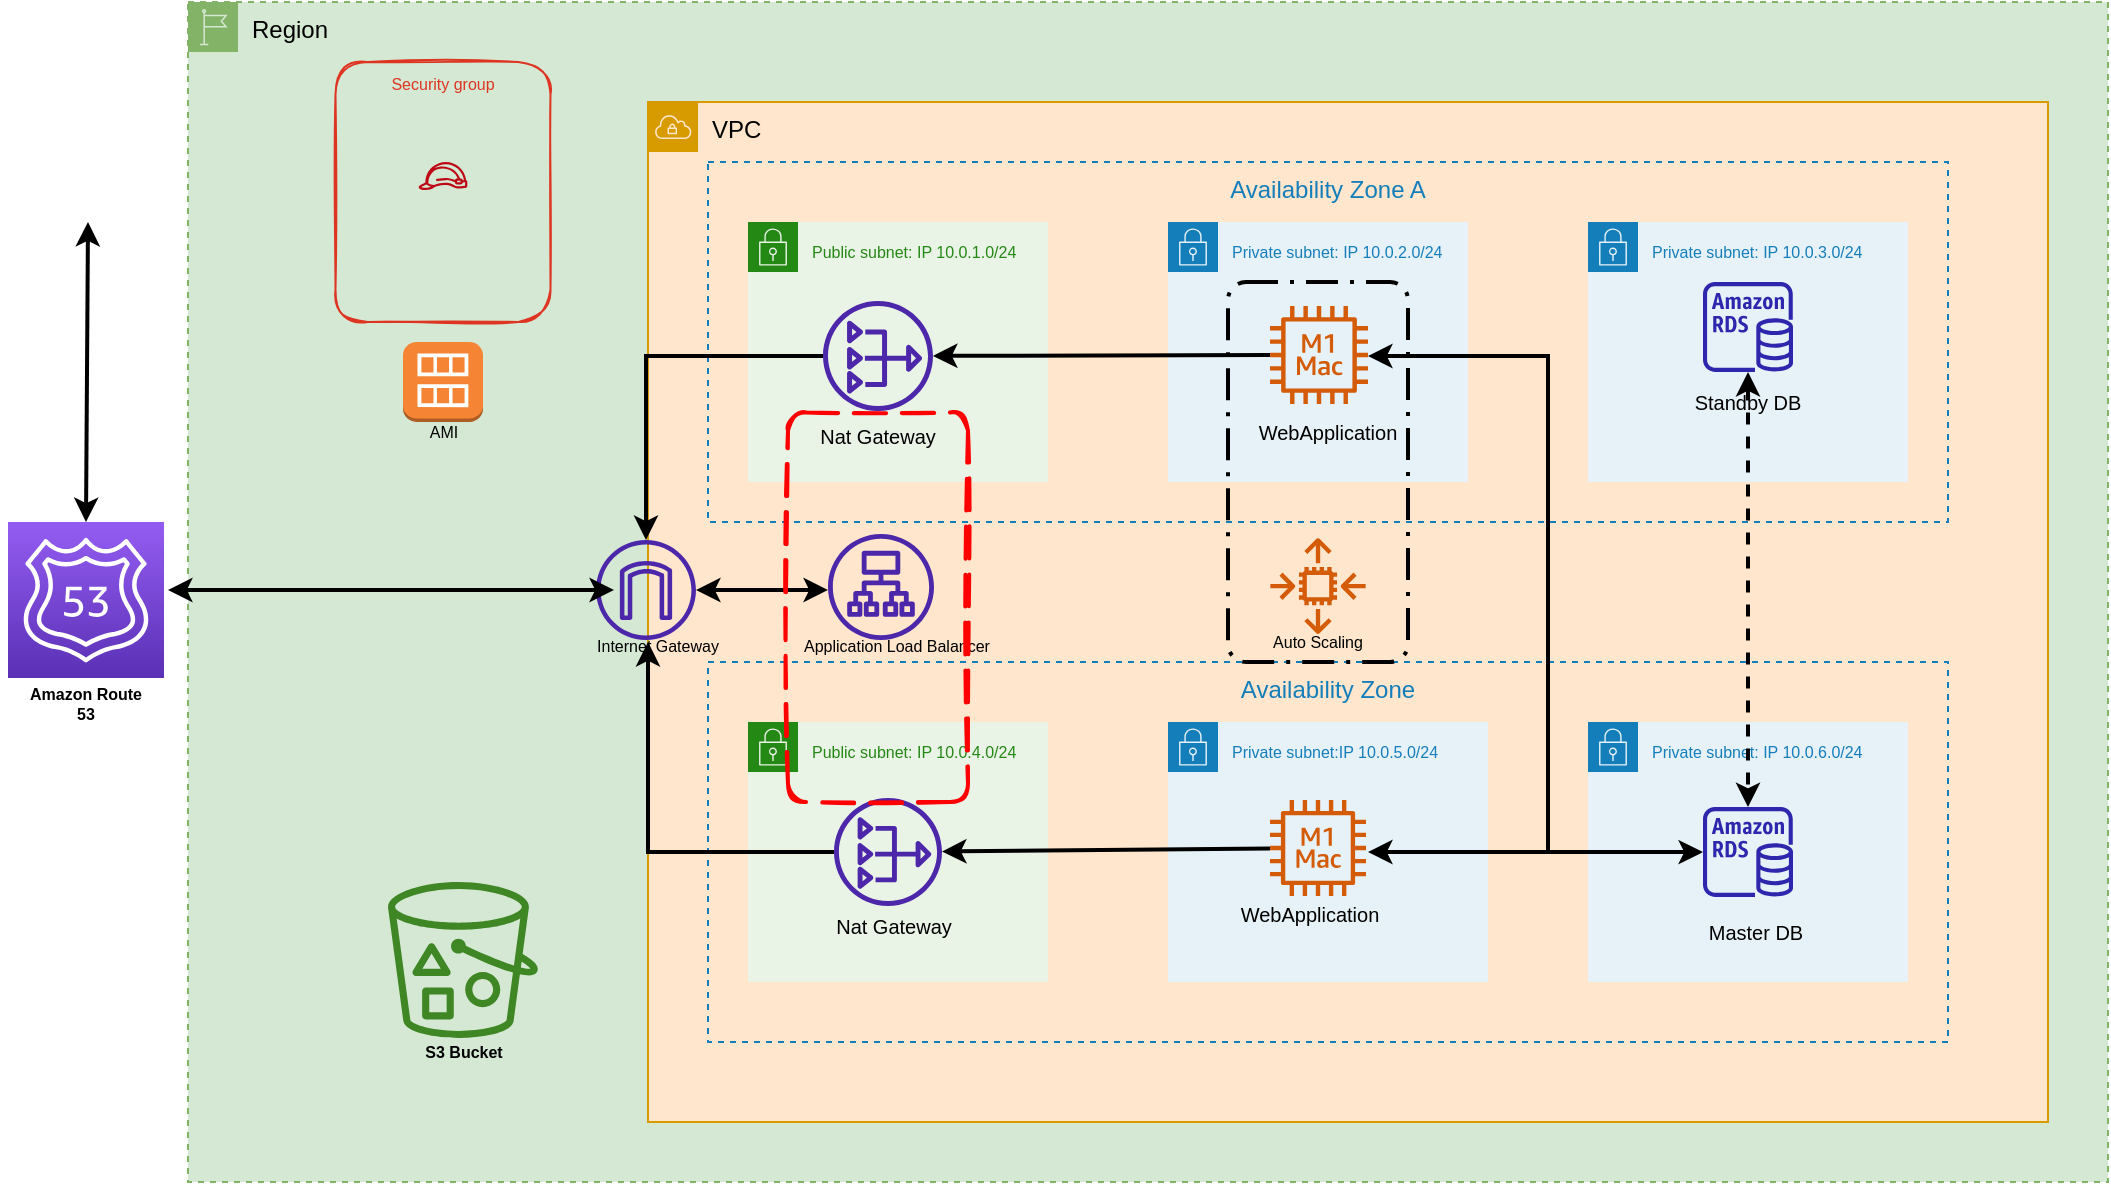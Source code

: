 <mxfile version="20.5.1" type="github"><diagram id="jykvt1xX2qjJJuVOKQjO" name="Page-1"><mxGraphModel dx="1632" dy="460" grid="1" gridSize="10" guides="1" tooltips="1" connect="1" arrows="1" fold="1" page="1" pageScale="1" pageWidth="850" pageHeight="1100" math="0" shadow="0"><root><mxCell id="0"/><mxCell id="1" parent="0"/><mxCell id="D4ShDPF0dCXjn5R1oBv3-1" value="Region" style="points=[[0,0],[0.25,0],[0.5,0],[0.75,0],[1,0],[1,0.25],[1,0.5],[1,0.75],[1,1],[0.75,1],[0.5,1],[0.25,1],[0,1],[0,0.75],[0,0.5],[0,0.25]];outlineConnect=0;html=1;whiteSpace=wrap;fontSize=12;fontStyle=0;container=1;pointerEvents=0;collapsible=0;recursiveResize=0;shape=mxgraph.aws4.group;grIcon=mxgraph.aws4.group_region;strokeColor=#82b366;fillColor=#d5e8d4;verticalAlign=top;align=left;spacingLeft=30;dashed=1;" vertex="1" parent="1"><mxGeometry x="-160" y="10" width="960" height="590" as="geometry"/></mxCell><mxCell id="D4ShDPF0dCXjn5R1oBv3-42" value="" style="sketch=0;outlineConnect=0;fontColor=#232F3E;gradientColor=none;fillColor=#3F8624;strokeColor=none;dashed=0;verticalLabelPosition=bottom;verticalAlign=top;align=center;html=1;fontSize=12;fontStyle=0;aspect=fixed;pointerEvents=1;shape=mxgraph.aws4.bucket_with_objects;" vertex="1" parent="D4ShDPF0dCXjn5R1oBv3-1"><mxGeometry x="100" y="440" width="75" height="78" as="geometry"/></mxCell><mxCell id="D4ShDPF0dCXjn5R1oBv3-43" value="&lt;b&gt;S3 Bucket&lt;/b&gt;" style="text;html=1;strokeColor=none;fillColor=none;align=center;verticalAlign=middle;whiteSpace=wrap;rounded=0;fontSize=8;" vertex="1" parent="D4ShDPF0dCXjn5R1oBv3-1"><mxGeometry x="107.5" y="510" width="60" height="30" as="geometry"/></mxCell><mxCell id="D4ShDPF0dCXjn5R1oBv3-44" value="" style="outlineConnect=0;dashed=0;verticalLabelPosition=bottom;verticalAlign=top;align=center;html=1;shape=mxgraph.aws3.ami;fillColor=#F58534;gradientColor=none;fontSize=8;" vertex="1" parent="D4ShDPF0dCXjn5R1oBv3-1"><mxGeometry x="107.5" y="170" width="40" height="40" as="geometry"/></mxCell><mxCell id="D4ShDPF0dCXjn5R1oBv3-45" value="AMI" style="text;html=1;strokeColor=none;fillColor=none;align=center;verticalAlign=middle;whiteSpace=wrap;rounded=0;fontSize=8;" vertex="1" parent="D4ShDPF0dCXjn5R1oBv3-1"><mxGeometry x="97.5" y="210" width="60" height="10" as="geometry"/></mxCell><mxCell id="D4ShDPF0dCXjn5R1oBv3-49" value="" style="sketch=0;outlineConnect=0;fontColor=#232F3E;gradientColor=none;fillColor=#BF0816;strokeColor=none;dashed=0;verticalLabelPosition=bottom;verticalAlign=top;align=center;html=1;fontSize=12;fontStyle=0;aspect=fixed;pointerEvents=1;shape=mxgraph.aws4.role;" vertex="1" parent="D4ShDPF0dCXjn5R1oBv3-1"><mxGeometry x="115.09" y="80" width="24.82" height="14" as="geometry"/></mxCell><mxCell id="D4ShDPF0dCXjn5R1oBv3-96" value="Security group" style="fillColor=none;strokeColor=#DD3522;verticalAlign=top;fontStyle=0;fontColor=#DD3522;rounded=1;sketch=1;fontSize=8;" vertex="1" parent="D4ShDPF0dCXjn5R1oBv3-1"><mxGeometry x="73.75" y="30" width="107.5" height="130" as="geometry"/></mxCell><mxCell id="D4ShDPF0dCXjn5R1oBv3-5" value="VPC" style="points=[[0,0],[0.25,0],[0.5,0],[0.75,0],[1,0],[1,0.25],[1,0.5],[1,0.75],[1,1],[0.75,1],[0.5,1],[0.25,1],[0,1],[0,0.75],[0,0.5],[0,0.25]];outlineConnect=0;html=1;whiteSpace=wrap;fontSize=12;fontStyle=0;container=1;pointerEvents=0;collapsible=0;recursiveResize=0;shape=mxgraph.aws4.group;grIcon=mxgraph.aws4.group_vpc;strokeColor=#d79b00;fillColor=#ffe6cc;verticalAlign=top;align=left;spacingLeft=30;dashed=0;" vertex="1" parent="1"><mxGeometry x="70" y="60" width="700" height="510" as="geometry"/></mxCell><mxCell id="D4ShDPF0dCXjn5R1oBv3-6" value="Availability Zone A" style="fillColor=none;strokeColor=#147EBA;dashed=1;verticalAlign=top;fontStyle=0;fontColor=#147EBA;" vertex="1" parent="D4ShDPF0dCXjn5R1oBv3-5"><mxGeometry x="30" y="30" width="620" height="180" as="geometry"/></mxCell><mxCell id="D4ShDPF0dCXjn5R1oBv3-7" value="Availability Zone" style="fillColor=none;strokeColor=#147EBA;dashed=1;verticalAlign=top;fontStyle=0;fontColor=#147EBA;" vertex="1" parent="D4ShDPF0dCXjn5R1oBv3-5"><mxGeometry x="30" y="280" width="620" height="190" as="geometry"/></mxCell><mxCell id="D4ShDPF0dCXjn5R1oBv3-9" value="&lt;font style=&quot;font-size: 8px;&quot;&gt;Public subnet: IP 10.0.1.0/24&lt;/font&gt;" style="points=[[0,0],[0.25,0],[0.5,0],[0.75,0],[1,0],[1,0.25],[1,0.5],[1,0.75],[1,1],[0.75,1],[0.5,1],[0.25,1],[0,1],[0,0.75],[0,0.5],[0,0.25]];outlineConnect=0;gradientColor=none;html=1;whiteSpace=wrap;fontSize=12;fontStyle=0;container=1;pointerEvents=0;collapsible=0;recursiveResize=0;shape=mxgraph.aws4.group;grIcon=mxgraph.aws4.group_security_group;grStroke=0;strokeColor=#248814;fillColor=#E9F3E6;verticalAlign=top;align=left;spacingLeft=30;fontColor=#248814;dashed=0;" vertex="1" parent="D4ShDPF0dCXjn5R1oBv3-5"><mxGeometry x="50" y="60" width="150" height="130" as="geometry"/></mxCell><mxCell id="D4ShDPF0dCXjn5R1oBv3-22" value="" style="sketch=0;outlineConnect=0;fontColor=#232F3E;gradientColor=none;fillColor=#4D27AA;strokeColor=none;dashed=0;verticalLabelPosition=bottom;verticalAlign=top;align=center;html=1;fontSize=12;fontStyle=0;aspect=fixed;pointerEvents=1;shape=mxgraph.aws4.nat_gateway;" vertex="1" parent="D4ShDPF0dCXjn5R1oBv3-9"><mxGeometry x="37.5" y="39.5" width="55" height="55" as="geometry"/></mxCell><mxCell id="D4ShDPF0dCXjn5R1oBv3-31" value="Nat Gateway" style="text;html=1;strokeColor=none;fillColor=none;align=center;verticalAlign=middle;whiteSpace=wrap;rounded=0;fontSize=10;" vertex="1" parent="D4ShDPF0dCXjn5R1oBv3-9"><mxGeometry x="30" y="91.5" width="70" height="30" as="geometry"/></mxCell><mxCell id="D4ShDPF0dCXjn5R1oBv3-12" value="&lt;font style=&quot;font-size: 8px;&quot;&gt;Public subnet: IP 10.0.4.0/24&lt;/font&gt;" style="points=[[0,0],[0.25,0],[0.5,0],[0.75,0],[1,0],[1,0.25],[1,0.5],[1,0.75],[1,1],[0.75,1],[0.5,1],[0.25,1],[0,1],[0,0.75],[0,0.5],[0,0.25]];outlineConnect=0;gradientColor=none;html=1;whiteSpace=wrap;fontSize=12;fontStyle=0;container=1;pointerEvents=0;collapsible=0;recursiveResize=0;shape=mxgraph.aws4.group;grIcon=mxgraph.aws4.group_security_group;grStroke=0;strokeColor=#248814;fillColor=#E9F3E6;verticalAlign=top;align=left;spacingLeft=30;fontColor=#248814;dashed=0;" vertex="1" parent="D4ShDPF0dCXjn5R1oBv3-5"><mxGeometry x="50" y="310" width="150" height="130" as="geometry"/></mxCell><mxCell id="D4ShDPF0dCXjn5R1oBv3-23" value="" style="sketch=0;outlineConnect=0;fontColor=#232F3E;gradientColor=none;fillColor=#4D27AA;strokeColor=none;dashed=0;verticalLabelPosition=bottom;verticalAlign=top;align=center;html=1;fontSize=12;fontStyle=0;aspect=fixed;pointerEvents=1;shape=mxgraph.aws4.nat_gateway;" vertex="1" parent="D4ShDPF0dCXjn5R1oBv3-12"><mxGeometry x="43" y="38" width="54" height="54" as="geometry"/></mxCell><mxCell id="D4ShDPF0dCXjn5R1oBv3-13" value="&lt;font style=&quot;font-size: 8px;&quot;&gt;Private subnet: IP 10.0.2.0/24&lt;/font&gt;" style="points=[[0,0],[0.25,0],[0.5,0],[0.75,0],[1,0],[1,0.25],[1,0.5],[1,0.75],[1,1],[0.75,1],[0.5,1],[0.25,1],[0,1],[0,0.75],[0,0.5],[0,0.25]];outlineConnect=0;gradientColor=none;html=1;whiteSpace=wrap;fontSize=12;fontStyle=0;container=1;pointerEvents=0;collapsible=0;recursiveResize=0;shape=mxgraph.aws4.group;grIcon=mxgraph.aws4.group_security_group;grStroke=0;strokeColor=#147EBA;fillColor=#E6F2F8;verticalAlign=top;align=left;spacingLeft=30;fontColor=#147EBA;dashed=0;" vertex="1" parent="D4ShDPF0dCXjn5R1oBv3-5"><mxGeometry x="260" y="60" width="150" height="130" as="geometry"/></mxCell><mxCell id="D4ShDPF0dCXjn5R1oBv3-20" value="" style="sketch=0;outlineConnect=0;fontColor=#232F3E;gradientColor=none;fillColor=#D45B07;strokeColor=none;dashed=0;verticalLabelPosition=bottom;verticalAlign=top;align=center;html=1;fontSize=12;fontStyle=0;aspect=fixed;pointerEvents=1;shape=mxgraph.aws4.ec2_m1_mac_instance;" vertex="1" parent="D4ShDPF0dCXjn5R1oBv3-13"><mxGeometry x="51" y="42" width="49" height="49" as="geometry"/></mxCell><mxCell id="D4ShDPF0dCXjn5R1oBv3-14" value="&lt;font style=&quot;font-size: 8px;&quot;&gt;Private subnet:IP 10.0.5.0/24&lt;/font&gt;" style="points=[[0,0],[0.25,0],[0.5,0],[0.75,0],[1,0],[1,0.25],[1,0.5],[1,0.75],[1,1],[0.75,1],[0.5,1],[0.25,1],[0,1],[0,0.75],[0,0.5],[0,0.25]];outlineConnect=0;gradientColor=none;html=1;whiteSpace=wrap;fontSize=12;fontStyle=0;container=1;pointerEvents=0;collapsible=0;recursiveResize=0;shape=mxgraph.aws4.group;grIcon=mxgraph.aws4.group_security_group;grStroke=0;strokeColor=#147EBA;fillColor=#E6F2F8;verticalAlign=top;align=left;spacingLeft=30;fontColor=#147EBA;dashed=0;" vertex="1" parent="D4ShDPF0dCXjn5R1oBv3-5"><mxGeometry x="260" y="310" width="160" height="130" as="geometry"/></mxCell><mxCell id="D4ShDPF0dCXjn5R1oBv3-30" value="&lt;font style=&quot;font-size: 10px;&quot;&gt;WebApplication&lt;/font&gt;" style="text;html=1;strokeColor=none;fillColor=none;align=center;verticalAlign=middle;whiteSpace=wrap;rounded=0;" vertex="1" parent="D4ShDPF0dCXjn5R1oBv3-14"><mxGeometry x="41" y="80" width="60" height="31" as="geometry"/></mxCell><mxCell id="D4ShDPF0dCXjn5R1oBv3-15" value="&lt;font style=&quot;font-size: 8px;&quot;&gt;Private subnet: IP 10.0.3.0/24&lt;/font&gt;" style="points=[[0,0],[0.25,0],[0.5,0],[0.75,0],[1,0],[1,0.25],[1,0.5],[1,0.75],[1,1],[0.75,1],[0.5,1],[0.25,1],[0,1],[0,0.75],[0,0.5],[0,0.25]];outlineConnect=0;gradientColor=none;html=1;whiteSpace=wrap;fontSize=12;fontStyle=0;container=1;pointerEvents=0;collapsible=0;recursiveResize=0;shape=mxgraph.aws4.group;grIcon=mxgraph.aws4.group_security_group;grStroke=0;strokeColor=#147EBA;fillColor=#E6F2F8;verticalAlign=top;align=left;spacingLeft=30;fontColor=#147EBA;dashed=0;" vertex="1" parent="D4ShDPF0dCXjn5R1oBv3-5"><mxGeometry x="470" y="60" width="160" height="130" as="geometry"/></mxCell><mxCell id="D4ShDPF0dCXjn5R1oBv3-25" value="" style="sketch=0;outlineConnect=0;fontColor=#232F3E;gradientColor=none;fillColor=#2E27AD;strokeColor=none;dashed=0;verticalLabelPosition=bottom;verticalAlign=top;align=center;html=1;fontSize=12;fontStyle=0;aspect=fixed;pointerEvents=1;shape=mxgraph.aws4.rds_instance;" vertex="1" parent="D4ShDPF0dCXjn5R1oBv3-15"><mxGeometry x="57.5" y="30" width="45" height="45" as="geometry"/></mxCell><mxCell id="D4ShDPF0dCXjn5R1oBv3-36" value="Standby DB" style="text;html=1;strokeColor=none;fillColor=none;align=center;verticalAlign=middle;whiteSpace=wrap;rounded=0;fontSize=10;" vertex="1" parent="D4ShDPF0dCXjn5R1oBv3-15"><mxGeometry x="50" y="75" width="60" height="30" as="geometry"/></mxCell><mxCell id="D4ShDPF0dCXjn5R1oBv3-16" value="&lt;font style=&quot;font-size: 8px;&quot;&gt;Private subnet: IP 10.0.6.0/24&lt;/font&gt;" style="points=[[0,0],[0.25,0],[0.5,0],[0.75,0],[1,0],[1,0.25],[1,0.5],[1,0.75],[1,1],[0.75,1],[0.5,1],[0.25,1],[0,1],[0,0.75],[0,0.5],[0,0.25]];outlineConnect=0;gradientColor=none;html=1;whiteSpace=wrap;fontSize=12;fontStyle=0;container=1;pointerEvents=0;collapsible=0;recursiveResize=0;shape=mxgraph.aws4.group;grIcon=mxgraph.aws4.group_security_group;grStroke=0;strokeColor=#147EBA;fillColor=#E6F2F8;verticalAlign=top;align=left;spacingLeft=30;fontColor=#147EBA;dashed=0;" vertex="1" parent="D4ShDPF0dCXjn5R1oBv3-5"><mxGeometry x="470" y="310" width="160" height="130" as="geometry"/></mxCell><mxCell id="D4ShDPF0dCXjn5R1oBv3-26" value="" style="sketch=0;outlineConnect=0;fontColor=#232F3E;gradientColor=none;fillColor=#2E27AD;strokeColor=none;dashed=0;verticalLabelPosition=bottom;verticalAlign=top;align=center;html=1;fontSize=12;fontStyle=0;aspect=fixed;pointerEvents=1;shape=mxgraph.aws4.rds_instance;" vertex="1" parent="D4ShDPF0dCXjn5R1oBv3-16"><mxGeometry x="57.5" y="42.5" width="45" height="45" as="geometry"/></mxCell><mxCell id="D4ShDPF0dCXjn5R1oBv3-35" value="Master DB" style="text;html=1;strokeColor=none;fillColor=none;align=center;verticalAlign=middle;whiteSpace=wrap;rounded=0;fontSize=10;" vertex="1" parent="D4ShDPF0dCXjn5R1oBv3-16"><mxGeometry x="54" y="90" width="60" height="30" as="geometry"/></mxCell><mxCell id="D4ShDPF0dCXjn5R1oBv3-28" value="" style="sketch=0;outlineConnect=0;fontColor=#232F3E;gradientColor=none;fillColor=#4D27AA;strokeColor=none;dashed=0;verticalLabelPosition=bottom;verticalAlign=top;align=center;html=1;fontSize=12;fontStyle=0;aspect=fixed;pointerEvents=1;shape=mxgraph.aws4.internet_gateway;" vertex="1" parent="D4ShDPF0dCXjn5R1oBv3-5"><mxGeometry x="-26" y="219" width="50" height="50" as="geometry"/></mxCell><mxCell id="D4ShDPF0dCXjn5R1oBv3-32" value="Nat Gateway" style="text;html=1;strokeColor=none;fillColor=none;align=center;verticalAlign=middle;whiteSpace=wrap;rounded=0;fontSize=10;" vertex="1" parent="D4ShDPF0dCXjn5R1oBv3-5"><mxGeometry x="83" y="397" width="80" height="30" as="geometry"/></mxCell><mxCell id="D4ShDPF0dCXjn5R1oBv3-29" value="&lt;font style=&quot;font-size: 10px;&quot;&gt;WebApplication&lt;/font&gt;" style="text;html=1;strokeColor=none;fillColor=none;align=center;verticalAlign=middle;whiteSpace=wrap;rounded=0;" vertex="1" parent="D4ShDPF0dCXjn5R1oBv3-5"><mxGeometry x="310" y="150" width="60" height="30" as="geometry"/></mxCell><mxCell id="D4ShDPF0dCXjn5R1oBv3-74" style="edgeStyle=none;rounded=0;orthogonalLoop=1;jettySize=auto;html=1;fontSize=8;strokeWidth=2;" edge="1" parent="D4ShDPF0dCXjn5R1oBv3-5" source="D4ShDPF0dCXjn5R1oBv3-21" target="D4ShDPF0dCXjn5R1oBv3-23"><mxGeometry relative="1" as="geometry"/></mxCell><mxCell id="D4ShDPF0dCXjn5R1oBv3-21" value="" style="sketch=0;outlineConnect=0;fontColor=#232F3E;gradientColor=none;fillColor=#D45B07;strokeColor=none;dashed=0;verticalLabelPosition=bottom;verticalAlign=top;align=center;html=1;fontSize=12;fontStyle=0;aspect=fixed;pointerEvents=1;shape=mxgraph.aws4.ec2_m1_mac_instance;" vertex="1" parent="D4ShDPF0dCXjn5R1oBv3-5"><mxGeometry x="311" y="349" width="48" height="48" as="geometry"/></mxCell><mxCell id="D4ShDPF0dCXjn5R1oBv3-37" value="" style="sketch=0;outlineConnect=0;fontColor=#232F3E;gradientColor=none;fillColor=#D45B07;strokeColor=none;dashed=0;verticalLabelPosition=bottom;verticalAlign=top;align=center;html=1;fontSize=12;fontStyle=0;aspect=fixed;pointerEvents=1;shape=mxgraph.aws4.auto_scaling2;" vertex="1" parent="D4ShDPF0dCXjn5R1oBv3-5"><mxGeometry x="311" y="218" width="48" height="48" as="geometry"/></mxCell><mxCell id="D4ShDPF0dCXjn5R1oBv3-38" value="Auto Scaling" style="text;html=1;strokeColor=none;fillColor=none;align=center;verticalAlign=middle;whiteSpace=wrap;rounded=0;fontSize=8;" vertex="1" parent="D4ShDPF0dCXjn5R1oBv3-5"><mxGeometry x="305" y="255" width="60" height="30" as="geometry"/></mxCell><mxCell id="D4ShDPF0dCXjn5R1oBv3-39" value="" style="sketch=0;outlineConnect=0;fontColor=#232F3E;gradientColor=none;fillColor=#4D27AA;strokeColor=none;dashed=0;verticalLabelPosition=bottom;verticalAlign=top;align=center;html=1;fontSize=12;fontStyle=0;aspect=fixed;pointerEvents=1;shape=mxgraph.aws4.application_load_balancer;" vertex="1" parent="D4ShDPF0dCXjn5R1oBv3-5"><mxGeometry x="90" y="216" width="53" height="53" as="geometry"/></mxCell><mxCell id="D4ShDPF0dCXjn5R1oBv3-41" value="Application Load Balancer" style="text;html=1;strokeColor=none;fillColor=none;align=center;verticalAlign=middle;whiteSpace=wrap;rounded=0;fontSize=8;" vertex="1" parent="D4ShDPF0dCXjn5R1oBv3-5"><mxGeometry x="76" y="257" width="97" height="30" as="geometry"/></mxCell><mxCell id="D4ShDPF0dCXjn5R1oBv3-40" value="Internet Gateway" style="text;html=1;strokeColor=none;fillColor=none;align=center;verticalAlign=middle;whiteSpace=wrap;rounded=0;fontSize=8;" vertex="1" parent="D4ShDPF0dCXjn5R1oBv3-5"><mxGeometry x="-30" y="257" width="70" height="30" as="geometry"/></mxCell><mxCell id="D4ShDPF0dCXjn5R1oBv3-50" value="" style="rounded=1;arcSize=10;dashed=1;fillColor=none;gradientColor=none;dashPattern=8 3 1 3;strokeWidth=2;fontSize=8;" vertex="1" parent="D4ShDPF0dCXjn5R1oBv3-5"><mxGeometry x="290" y="90" width="90" height="190" as="geometry"/></mxCell><mxCell id="D4ShDPF0dCXjn5R1oBv3-63" value="" style="endArrow=classic;startArrow=classic;html=1;rounded=0;fontSize=8;exitX=0.5;exitY=0;exitDx=0;exitDy=0;strokeWidth=2;shadow=0;sketch=0;jumpStyle=none;dashed=1;" edge="1" parent="D4ShDPF0dCXjn5R1oBv3-5" source="D4ShDPF0dCXjn5R1oBv3-36" target="D4ShDPF0dCXjn5R1oBv3-26"><mxGeometry width="50" height="50" relative="1" as="geometry"><mxPoint x="270" y="270" as="sourcePoint"/><mxPoint x="320" y="220" as="targetPoint"/><Array as="points"/></mxGeometry></mxCell><mxCell id="D4ShDPF0dCXjn5R1oBv3-67" value="" style="endArrow=classic;startArrow=classic;html=1;rounded=0;fontSize=8;strokeWidth=2;edgeStyle=orthogonalEdgeStyle;" edge="1" parent="D4ShDPF0dCXjn5R1oBv3-5" source="D4ShDPF0dCXjn5R1oBv3-26"><mxGeometry width="50" height="50" relative="1" as="geometry"><mxPoint x="640" y="422.556" as="sourcePoint"/><mxPoint x="360" y="375" as="targetPoint"/></mxGeometry></mxCell><mxCell id="D4ShDPF0dCXjn5R1oBv3-72" style="edgeStyle=none;rounded=0;orthogonalLoop=1;jettySize=auto;html=1;fontSize=8;strokeWidth=2;" edge="1" parent="D4ShDPF0dCXjn5R1oBv3-5" source="D4ShDPF0dCXjn5R1oBv3-20" target="D4ShDPF0dCXjn5R1oBv3-22"><mxGeometry relative="1" as="geometry"><mxPoint x="160" y="127" as="targetPoint"/></mxGeometry></mxCell><mxCell id="D4ShDPF0dCXjn5R1oBv3-75" value="" style="endArrow=classic;startArrow=classic;html=1;rounded=0;shadow=0;sketch=0;strokeWidth=2;fontSize=8;jumpStyle=none;" edge="1" parent="D4ShDPF0dCXjn5R1oBv3-5" target="D4ShDPF0dCXjn5R1oBv3-28"><mxGeometry width="50" height="50" relative="1" as="geometry"><mxPoint x="90" y="244" as="sourcePoint"/><mxPoint x="320" y="220" as="targetPoint"/></mxGeometry></mxCell><mxCell id="D4ShDPF0dCXjn5R1oBv3-81" value="" style="edgeStyle=segmentEdgeStyle;endArrow=classic;html=1;rounded=0;shadow=0;sketch=0;strokeWidth=2;fontSize=8;jumpStyle=none;" edge="1" parent="D4ShDPF0dCXjn5R1oBv3-5" source="D4ShDPF0dCXjn5R1oBv3-22" target="D4ShDPF0dCXjn5R1oBv3-28"><mxGeometry width="50" height="50" relative="1" as="geometry"><mxPoint x="-20" y="270" as="sourcePoint"/><mxPoint x="30" y="220" as="targetPoint"/></mxGeometry></mxCell><mxCell id="D4ShDPF0dCXjn5R1oBv3-82" value="" style="edgeStyle=segmentEdgeStyle;endArrow=classic;html=1;rounded=0;shadow=0;sketch=0;strokeWidth=2;fontSize=8;jumpStyle=none;" edge="1" parent="D4ShDPF0dCXjn5R1oBv3-5" source="D4ShDPF0dCXjn5R1oBv3-23"><mxGeometry width="50" height="50" relative="1" as="geometry"><mxPoint x="-20" y="270" as="sourcePoint"/><mxPoint y="270" as="targetPoint"/><Array as="points"><mxPoint y="375"/></Array></mxGeometry></mxCell><mxCell id="D4ShDPF0dCXjn5R1oBv3-92" value="" style="endArrow=classic;html=1;rounded=0;shadow=0;sketch=0;strokeWidth=2;fontSize=8;jumpStyle=none;" edge="1" parent="D4ShDPF0dCXjn5R1oBv3-5"><mxGeometry width="50" height="50" relative="1" as="geometry"><mxPoint x="450" y="127" as="sourcePoint"/><mxPoint x="360" y="127" as="targetPoint"/></mxGeometry></mxCell><mxCell id="D4ShDPF0dCXjn5R1oBv3-95" value="" style="rounded=1;arcSize=10;dashed=1;strokeColor=#ff0000;fillColor=none;gradientColor=none;dashPattern=8 4;strokeWidth=2;sketch=1;fontSize=8;" vertex="1" parent="D4ShDPF0dCXjn5R1oBv3-5"><mxGeometry x="70" y="155.25" width="90" height="194.75" as="geometry"/></mxCell><mxCell id="D4ShDPF0dCXjn5R1oBv3-46" value="" style="sketch=0;points=[[0,0,0],[0.25,0,0],[0.5,0,0],[0.75,0,0],[1,0,0],[0,1,0],[0.25,1,0],[0.5,1,0],[0.75,1,0],[1,1,0],[0,0.25,0],[0,0.5,0],[0,0.75,0],[1,0.25,0],[1,0.5,0],[1,0.75,0]];outlineConnect=0;fontColor=#232F3E;gradientColor=#945DF2;gradientDirection=north;fillColor=#5A30B5;strokeColor=#ffffff;dashed=0;verticalLabelPosition=bottom;verticalAlign=top;align=center;html=1;fontSize=12;fontStyle=0;aspect=fixed;shape=mxgraph.aws4.resourceIcon;resIcon=mxgraph.aws4.route_53;" vertex="1" parent="1"><mxGeometry x="-250" y="270" width="78" height="78" as="geometry"/></mxCell><mxCell id="D4ShDPF0dCXjn5R1oBv3-48" value="&lt;b&gt;Amazon Route 53&lt;/b&gt;" style="text;html=1;strokeColor=none;fillColor=none;align=center;verticalAlign=middle;whiteSpace=wrap;rounded=0;fontSize=8;" vertex="1" parent="1"><mxGeometry x="-241" y="346" width="60" height="30" as="geometry"/></mxCell><mxCell id="D4ShDPF0dCXjn5R1oBv3-76" value="" style="endArrow=classic;startArrow=classic;html=1;rounded=0;shadow=0;sketch=0;strokeWidth=2;fontSize=8;jumpStyle=none;" edge="1" parent="1"><mxGeometry width="50" height="50" relative="1" as="geometry"><mxPoint x="53" y="304" as="sourcePoint"/><mxPoint x="-170" y="304" as="targetPoint"/></mxGeometry></mxCell><mxCell id="D4ShDPF0dCXjn5R1oBv3-77" value="" style="endArrow=classic;startArrow=classic;html=1;rounded=0;shadow=0;sketch=0;strokeWidth=2;fontSize=8;jumpStyle=none;exitX=0.5;exitY=0;exitDx=0;exitDy=0;exitPerimeter=0;" edge="1" parent="1" source="D4ShDPF0dCXjn5R1oBv3-46"><mxGeometry width="50" height="50" relative="1" as="geometry"><mxPoint x="60" y="330" as="sourcePoint"/><mxPoint x="-210" y="120" as="targetPoint"/></mxGeometry></mxCell><mxCell id="D4ShDPF0dCXjn5R1oBv3-79" value="" style="shape=image;html=1;verticalAlign=top;verticalLabelPosition=bottom;labelBackgroundColor=#ffffff;imageAspect=0;aspect=fixed;image=https://cdn2.iconfinder.com/data/icons/crystalproject/128x128/apps/Community-Help.png;fontSize=8;" vertex="1" parent="1"><mxGeometry x="-253.5" y="50" width="85" height="85" as="geometry"/></mxCell><mxCell id="D4ShDPF0dCXjn5R1oBv3-90" value="" style="endArrow=none;html=1;rounded=0;shadow=0;sketch=0;strokeWidth=2;fontSize=8;jumpStyle=none;" edge="1" parent="1"><mxGeometry width="50" height="50" relative="1" as="geometry"><mxPoint x="520" y="436" as="sourcePoint"/><mxPoint x="520" y="186" as="targetPoint"/></mxGeometry></mxCell></root></mxGraphModel></diagram></mxfile>